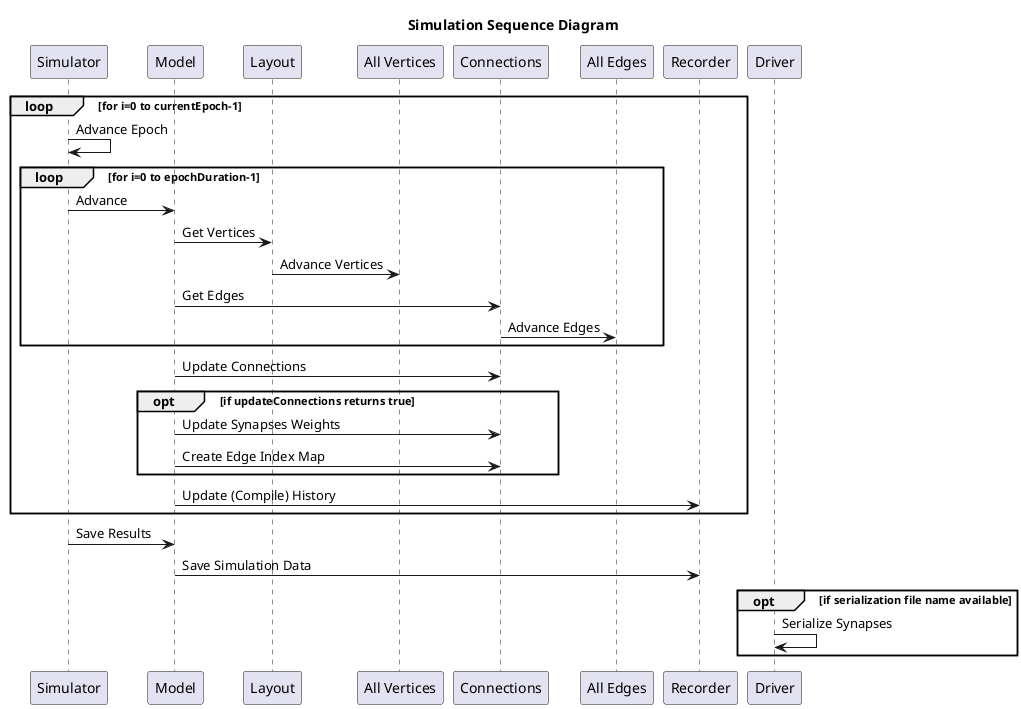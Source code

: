 @startuml simulatorSimulate

title Simulation Sequence Diagram

loop for i=0 to currentEpoch-1
    Simulator -> Simulator: Advance Epoch
    loop for i=0 to epochDuration-1
        Simulator->Model: Advance
        Model -> Layout: Get Vertices 
        Layout -> "All Vertices": Advance Vertices
        Model -> Connections: Get Edges
        Connections -> "All Edges": Advance Edges
    end
    Model -> Connections: Update Connections
    opt if updateConnections returns true
        Model -> Connections: Update Synapses Weights
        Model -> Connections: Create Edge Index Map
    end
    Model->Recorder: Update (Compile) History
end

Simulator -> Model: Save Results 
Model -> Recorder: Save Simulation Data 
opt if serialization file name available 
    Driver -> Driver: Serialize Synapses
end

@enduml